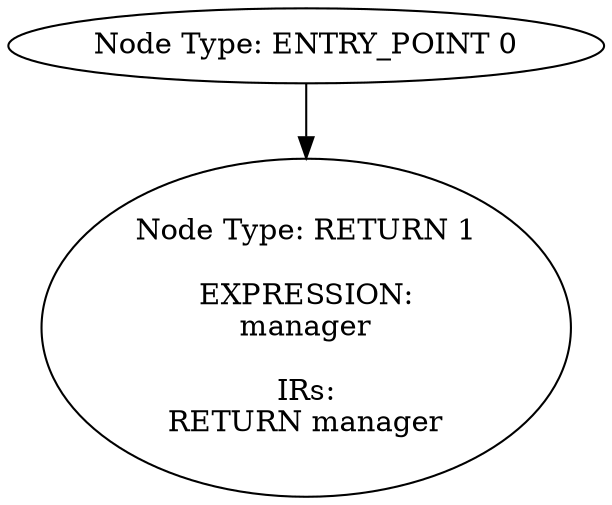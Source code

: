 digraph{
0[label="Node Type: ENTRY_POINT 0
"];
0->1;
1[label="Node Type: RETURN 1

EXPRESSION:
manager

IRs:
RETURN manager"];
}
